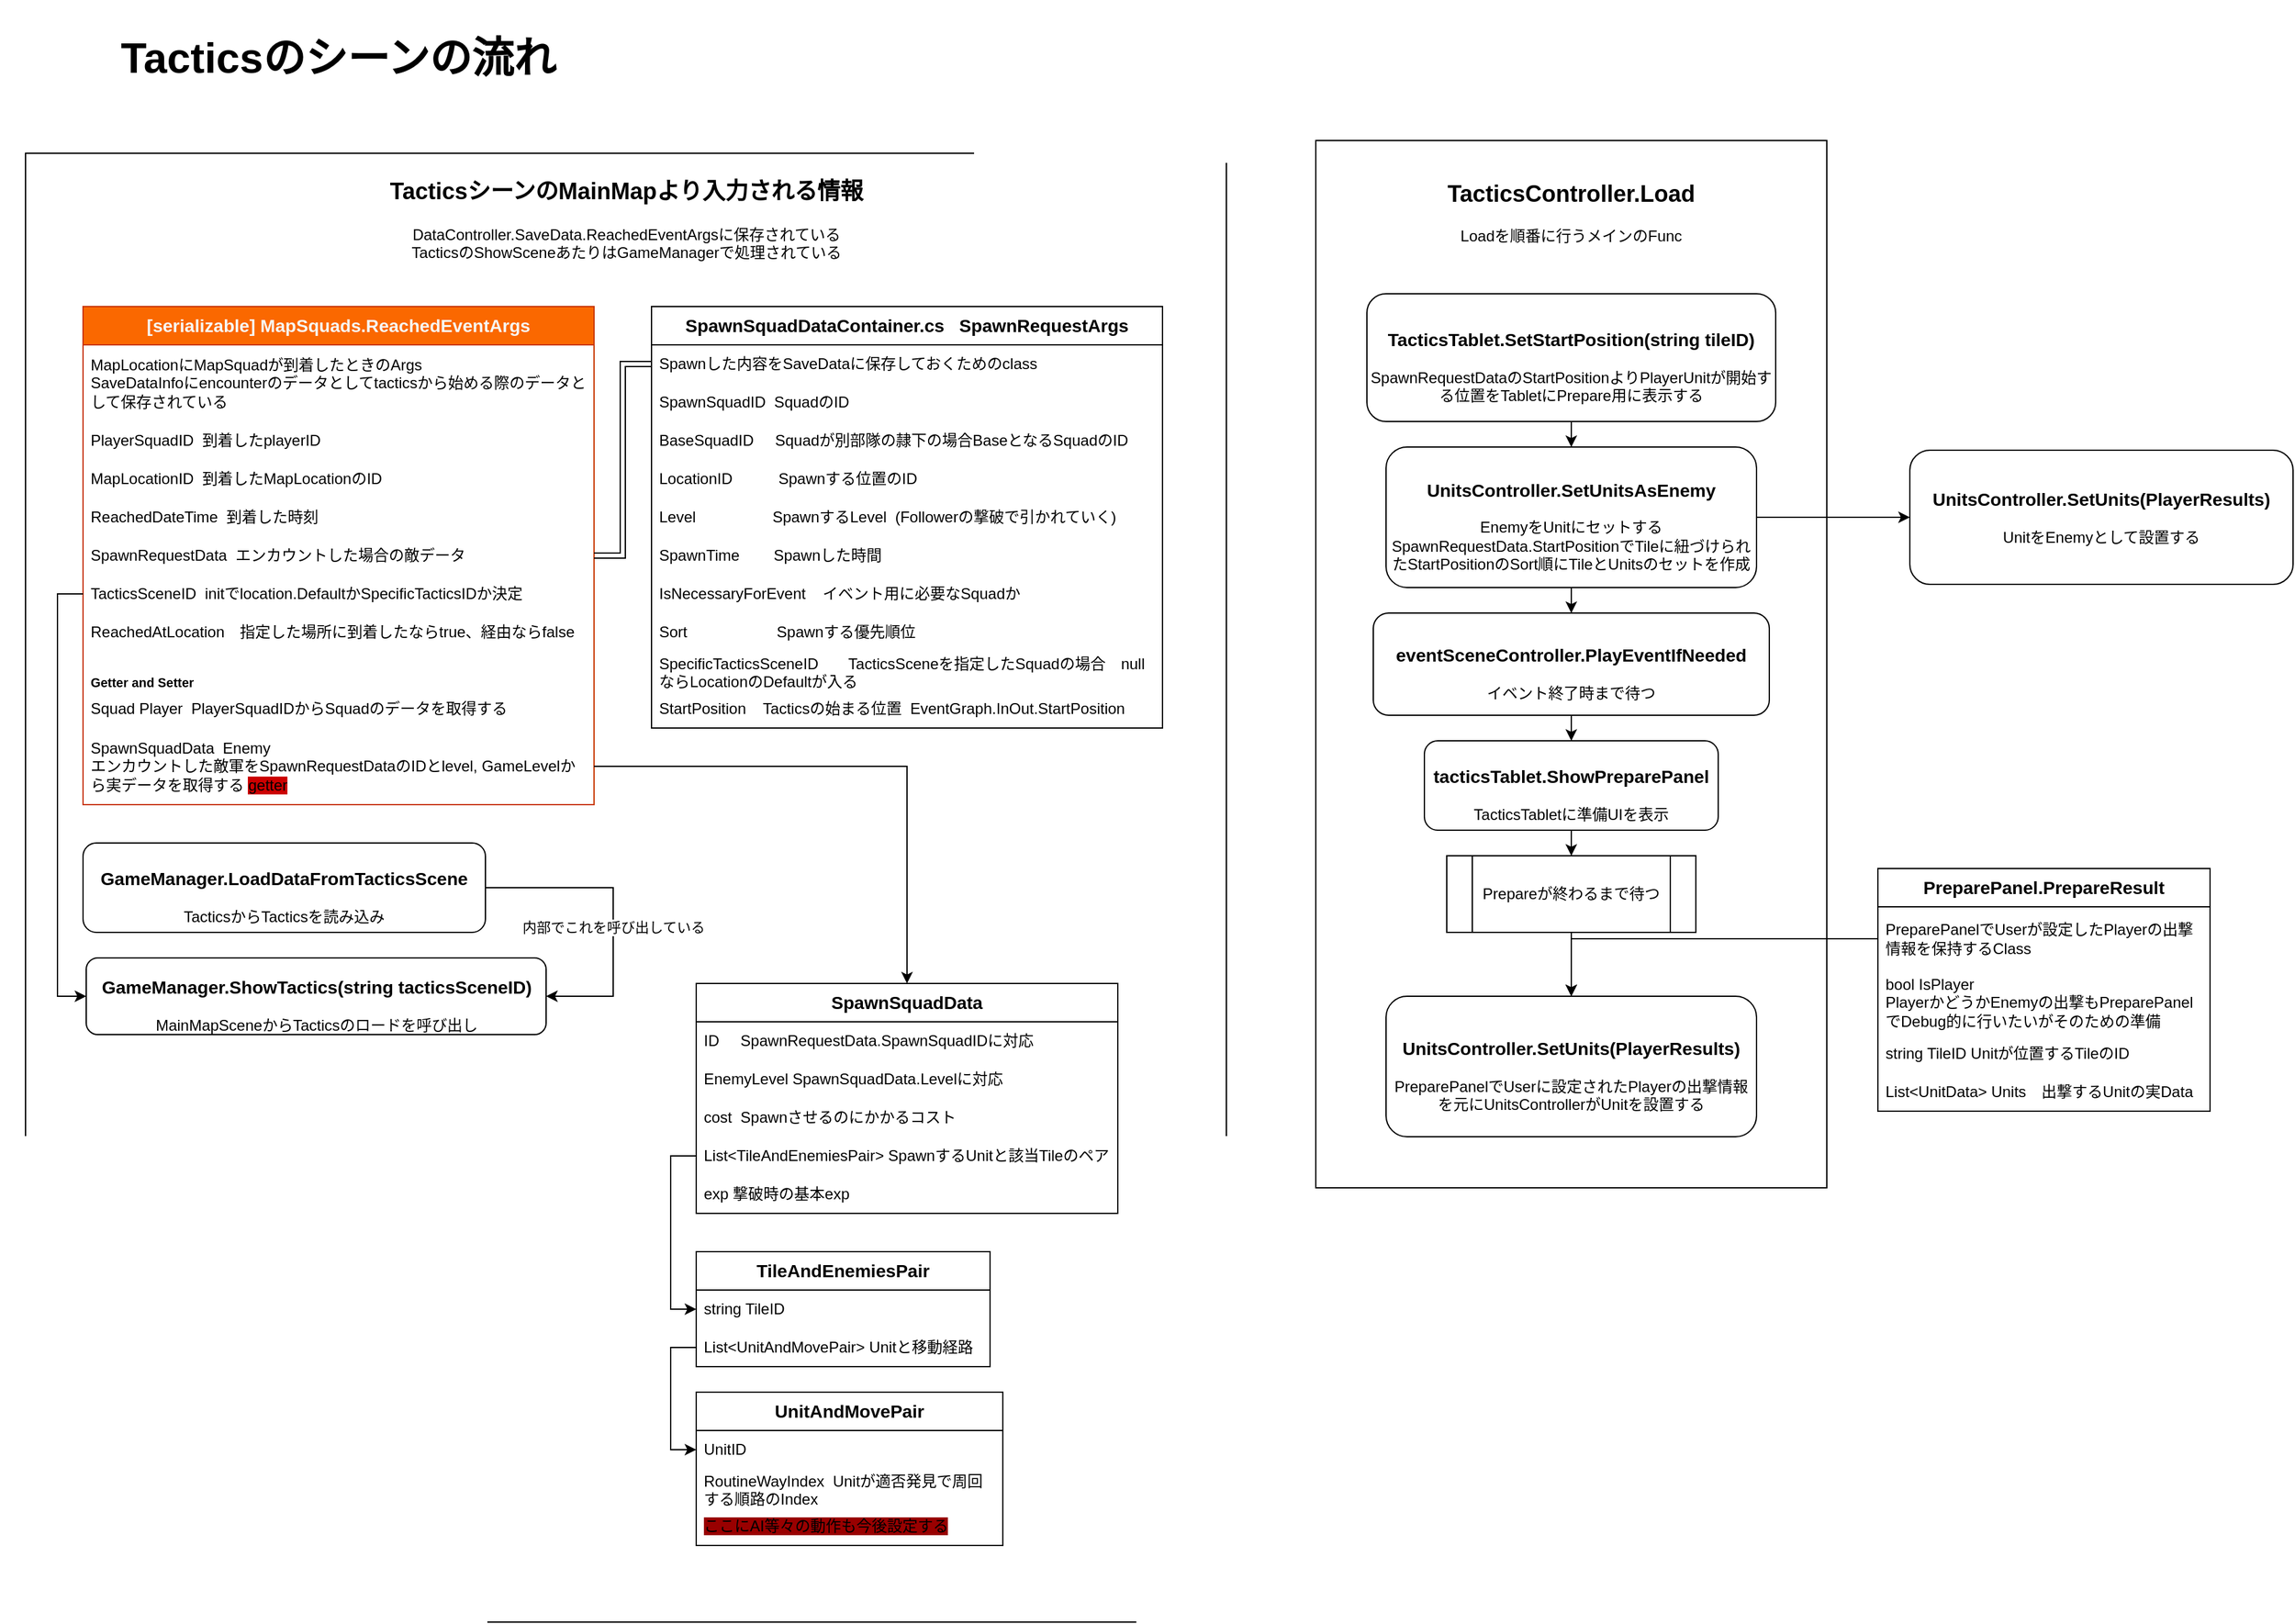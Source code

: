 <mxfile version="24.2.5" type="device">
  <diagram name="ページ1" id="sCDpSftJdvc8JZTHM6sW">
    <mxGraphModel dx="2049" dy="1196" grid="1" gridSize="10" guides="1" tooltips="1" connect="1" arrows="1" fold="1" page="1" pageScale="1" pageWidth="2000" pageHeight="2000" math="0" shadow="0">
      <root>
        <mxCell id="0" />
        <mxCell id="1" parent="0" />
        <mxCell id="z-c96MHRl6IHbRlYh6S7-40" value="" style="rounded=0;whiteSpace=wrap;html=1;movable=0;resizable=0;rotatable=0;deletable=0;editable=0;locked=1;connectable=0;" parent="1" vertex="1">
          <mxGeometry x="1030" y="110" width="400" height="820" as="geometry" />
        </mxCell>
        <mxCell id="z-c96MHRl6IHbRlYh6S7-34" value="" style="rounded=0;whiteSpace=wrap;html=1;movable=0;resizable=0;rotatable=0;deletable=0;editable=0;locked=1;connectable=0;" parent="1" vertex="1">
          <mxGeometry x="20" y="120" width="940" height="1150" as="geometry" />
        </mxCell>
        <mxCell id="z-c96MHRl6IHbRlYh6S7-1" value="&lt;h3&gt;&lt;font color=&quot;#f7f7f7&quot;&gt;[serializable] MapSquads.ReachedEventArgs&lt;/font&gt;&lt;/h3&gt;" style="swimlane;fontStyle=0;childLayout=stackLayout;horizontal=1;startSize=30;horizontalStack=0;resizeParent=1;resizeParentMax=0;resizeLast=0;collapsible=1;marginBottom=0;whiteSpace=wrap;html=1;fillColor=#fa6800;strokeColor=#C73500;fontColor=#000000;" parent="1" vertex="1">
          <mxGeometry x="65" y="240" width="400" height="390" as="geometry" />
        </mxCell>
        <mxCell id="z-c96MHRl6IHbRlYh6S7-2" value="MapLocationにMapSquadが到着したときのArgs&lt;div&gt;SaveDataInfoにencounterのデータとしてtacticsから始める際のデータとして保存されている&lt;/div&gt;" style="text;strokeColor=none;fillColor=none;align=left;verticalAlign=middle;spacingLeft=4;spacingRight=4;overflow=hidden;points=[[0,0.5],[1,0.5]];portConstraint=eastwest;rotatable=0;whiteSpace=wrap;html=1;" parent="z-c96MHRl6IHbRlYh6S7-1" vertex="1">
          <mxGeometry y="30" width="400" height="60" as="geometry" />
        </mxCell>
        <mxCell id="z-c96MHRl6IHbRlYh6S7-3" value="PlayerSquadID&amp;nbsp; 到着したplayerID" style="text;strokeColor=none;fillColor=none;align=left;verticalAlign=middle;spacingLeft=4;spacingRight=4;overflow=hidden;points=[[0,0.5],[1,0.5]];portConstraint=eastwest;rotatable=0;whiteSpace=wrap;html=1;" parent="z-c96MHRl6IHbRlYh6S7-1" vertex="1">
          <mxGeometry y="90" width="400" height="30" as="geometry" />
        </mxCell>
        <mxCell id="z-c96MHRl6IHbRlYh6S7-4" value="MapLocationID&amp;nbsp; 到着したMapLocationのID" style="text;strokeColor=none;fillColor=none;align=left;verticalAlign=middle;spacingLeft=4;spacingRight=4;overflow=hidden;points=[[0,0.5],[1,0.5]];portConstraint=eastwest;rotatable=0;whiteSpace=wrap;html=1;" parent="z-c96MHRl6IHbRlYh6S7-1" vertex="1">
          <mxGeometry y="120" width="400" height="30" as="geometry" />
        </mxCell>
        <mxCell id="z-c96MHRl6IHbRlYh6S7-5" value="ReachedDateTime&amp;nbsp; 到着した時刻" style="text;strokeColor=none;fillColor=none;align=left;verticalAlign=middle;spacingLeft=4;spacingRight=4;overflow=hidden;points=[[0,0.5],[1,0.5]];portConstraint=eastwest;rotatable=0;whiteSpace=wrap;html=1;" parent="z-c96MHRl6IHbRlYh6S7-1" vertex="1">
          <mxGeometry y="150" width="400" height="30" as="geometry" />
        </mxCell>
        <mxCell id="z-c96MHRl6IHbRlYh6S7-6" value="SpawnRequestData&amp;nbsp; エンカウントした場合の敵データ" style="text;strokeColor=none;fillColor=none;align=left;verticalAlign=middle;spacingLeft=4;spacingRight=4;overflow=hidden;points=[[0,0.5],[1,0.5]];portConstraint=eastwest;rotatable=0;whiteSpace=wrap;html=1;" parent="z-c96MHRl6IHbRlYh6S7-1" vertex="1">
          <mxGeometry y="180" width="400" height="30" as="geometry" />
        </mxCell>
        <mxCell id="z-c96MHRl6IHbRlYh6S7-7" value="TacticsSceneID&amp;nbsp; initでlocation.DefaultかSpecificTacticsIDか決定" style="text;strokeColor=none;fillColor=none;align=left;verticalAlign=middle;spacingLeft=4;spacingRight=4;overflow=hidden;points=[[0,0.5],[1,0.5]];portConstraint=eastwest;rotatable=0;whiteSpace=wrap;html=1;" parent="z-c96MHRl6IHbRlYh6S7-1" vertex="1">
          <mxGeometry y="210" width="400" height="30" as="geometry" />
        </mxCell>
        <mxCell id="z-c96MHRl6IHbRlYh6S7-8" value="ReachedAtLocation　指定した場所に到着したならtrue、経由ならfalse" style="text;strokeColor=none;fillColor=none;align=left;verticalAlign=middle;spacingLeft=4;spacingRight=4;overflow=hidden;points=[[0,0.5],[1,0.5]];portConstraint=eastwest;rotatable=0;whiteSpace=wrap;html=1;" parent="z-c96MHRl6IHbRlYh6S7-1" vertex="1">
          <mxGeometry y="240" width="400" height="30" as="geometry" />
        </mxCell>
        <mxCell id="z-c96MHRl6IHbRlYh6S7-9" value="&lt;h5&gt;Getter and Setter&lt;/h5&gt;" style="text;strokeColor=none;fillColor=none;align=left;verticalAlign=middle;spacingLeft=4;spacingRight=4;overflow=hidden;points=[[0,0.5],[1,0.5]];portConstraint=eastwest;rotatable=0;whiteSpace=wrap;html=1;" parent="z-c96MHRl6IHbRlYh6S7-1" vertex="1">
          <mxGeometry y="270" width="400" height="30" as="geometry" />
        </mxCell>
        <mxCell id="z-c96MHRl6IHbRlYh6S7-10" value="Squad Player&amp;nbsp; PlayerSquadIDからSquadのデータを取得する" style="text;strokeColor=none;fillColor=none;align=left;verticalAlign=middle;spacingLeft=4;spacingRight=4;overflow=hidden;points=[[0,0.5],[1,0.5]];portConstraint=eastwest;rotatable=0;whiteSpace=wrap;html=1;" parent="z-c96MHRl6IHbRlYh6S7-1" vertex="1">
          <mxGeometry y="300" width="400" height="30" as="geometry" />
        </mxCell>
        <mxCell id="z-c96MHRl6IHbRlYh6S7-11" value="SpawnSquadData&amp;nbsp; Enemy&amp;nbsp;&lt;div&gt;エンカウントした敵軍をSpawnRequestDataのIDとlevel, GameLevelから実データを取得する &lt;span style=&quot;background-color: rgb(204, 0, 0);&quot;&gt;getter&lt;/span&gt;&lt;/div&gt;" style="text;strokeColor=none;fillColor=none;align=left;verticalAlign=middle;spacingLeft=4;spacingRight=4;overflow=hidden;points=[[0,0.5],[1,0.5]];portConstraint=eastwest;rotatable=0;whiteSpace=wrap;html=1;" parent="z-c96MHRl6IHbRlYh6S7-1" vertex="1">
          <mxGeometry y="330" width="400" height="60" as="geometry" />
        </mxCell>
        <mxCell id="z-c96MHRl6IHbRlYh6S7-12" value="&lt;h3&gt;SpawnSquadDataContainer.cs&amp;nbsp; &amp;nbsp;SpawnRequestArgs&lt;/h3&gt;" style="swimlane;fontStyle=0;childLayout=stackLayout;horizontal=1;startSize=30;horizontalStack=0;resizeParent=1;resizeParentMax=0;resizeLast=0;collapsible=1;marginBottom=0;whiteSpace=wrap;html=1;" parent="1" vertex="1">
          <mxGeometry x="510" y="240" width="400" height="330" as="geometry" />
        </mxCell>
        <mxCell id="z-c96MHRl6IHbRlYh6S7-13" value="Spawnした内容をSaveDataに保存しておくためのclass" style="text;strokeColor=none;fillColor=none;align=left;verticalAlign=middle;spacingLeft=4;spacingRight=4;overflow=hidden;points=[[0,0.5],[1,0.5]];portConstraint=eastwest;rotatable=0;whiteSpace=wrap;html=1;" parent="z-c96MHRl6IHbRlYh6S7-12" vertex="1">
          <mxGeometry y="30" width="400" height="30" as="geometry" />
        </mxCell>
        <mxCell id="z-c96MHRl6IHbRlYh6S7-14" value="SpawnSquadID&amp;nbsp; SquadのID" style="text;strokeColor=none;fillColor=none;align=left;verticalAlign=middle;spacingLeft=4;spacingRight=4;overflow=hidden;points=[[0,0.5],[1,0.5]];portConstraint=eastwest;rotatable=0;whiteSpace=wrap;html=1;" parent="z-c96MHRl6IHbRlYh6S7-12" vertex="1">
          <mxGeometry y="60" width="400" height="30" as="geometry" />
        </mxCell>
        <mxCell id="z-c96MHRl6IHbRlYh6S7-15" value="BaseSquadID&amp;nbsp; &amp;nbsp; &amp;nbsp;Squadが別部隊の隷下の場合BaseとなるSquadのID" style="text;strokeColor=none;fillColor=none;align=left;verticalAlign=middle;spacingLeft=4;spacingRight=4;overflow=hidden;points=[[0,0.5],[1,0.5]];portConstraint=eastwest;rotatable=0;whiteSpace=wrap;html=1;" parent="z-c96MHRl6IHbRlYh6S7-12" vertex="1">
          <mxGeometry y="90" width="400" height="30" as="geometry" />
        </mxCell>
        <mxCell id="z-c96MHRl6IHbRlYh6S7-16" value="LocationID　　　Spawnする位置のID" style="text;strokeColor=none;fillColor=none;align=left;verticalAlign=middle;spacingLeft=4;spacingRight=4;overflow=hidden;points=[[0,0.5],[1,0.5]];portConstraint=eastwest;rotatable=0;whiteSpace=wrap;html=1;" parent="z-c96MHRl6IHbRlYh6S7-12" vertex="1">
          <mxGeometry y="120" width="400" height="30" as="geometry" />
        </mxCell>
        <mxCell id="z-c96MHRl6IHbRlYh6S7-17" value="Level　　　　　SpawnするLevel&amp;nbsp; (Followerの撃破で引かれていく)" style="text;strokeColor=none;fillColor=none;align=left;verticalAlign=middle;spacingLeft=4;spacingRight=4;overflow=hidden;points=[[0,0.5],[1,0.5]];portConstraint=eastwest;rotatable=0;whiteSpace=wrap;html=1;" parent="z-c96MHRl6IHbRlYh6S7-12" vertex="1">
          <mxGeometry y="150" width="400" height="30" as="geometry" />
        </mxCell>
        <mxCell id="z-c96MHRl6IHbRlYh6S7-18" value="SpawnTime&amp;nbsp; &amp;nbsp; &amp;nbsp; &amp;nbsp; Spawnした時間" style="text;strokeColor=none;fillColor=none;align=left;verticalAlign=middle;spacingLeft=4;spacingRight=4;overflow=hidden;points=[[0,0.5],[1,0.5]];portConstraint=eastwest;rotatable=0;whiteSpace=wrap;html=1;" parent="z-c96MHRl6IHbRlYh6S7-12" vertex="1">
          <mxGeometry y="180" width="400" height="30" as="geometry" />
        </mxCell>
        <mxCell id="z-c96MHRl6IHbRlYh6S7-19" value="IsNecessaryForEvent&amp;nbsp; &amp;nbsp; イベント用に必要なSquadか" style="text;strokeColor=none;fillColor=none;align=left;verticalAlign=middle;spacingLeft=4;spacingRight=4;overflow=hidden;points=[[0,0.5],[1,0.5]];portConstraint=eastwest;rotatable=0;whiteSpace=wrap;html=1;" parent="z-c96MHRl6IHbRlYh6S7-12" vertex="1">
          <mxGeometry y="210" width="400" height="30" as="geometry" />
        </mxCell>
        <mxCell id="z-c96MHRl6IHbRlYh6S7-20" value="Sort&amp;nbsp; &amp;nbsp; &amp;nbsp; &amp;nbsp; &amp;nbsp; &amp;nbsp; &amp;nbsp; &amp;nbsp; &amp;nbsp; &amp;nbsp; &amp;nbsp;Spawnする優先順位" style="text;strokeColor=none;fillColor=none;align=left;verticalAlign=middle;spacingLeft=4;spacingRight=4;overflow=hidden;points=[[0,0.5],[1,0.5]];portConstraint=eastwest;rotatable=0;whiteSpace=wrap;html=1;" parent="z-c96MHRl6IHbRlYh6S7-12" vertex="1">
          <mxGeometry y="240" width="400" height="30" as="geometry" />
        </mxCell>
        <mxCell id="z-c96MHRl6IHbRlYh6S7-21" value="SpecificTacticsSceneID&amp;nbsp; &amp;nbsp; &amp;nbsp; &amp;nbsp;TacticsSceneを指定したSquadの場合　nullならLocationのDefaultが入る" style="text;strokeColor=none;fillColor=none;align=left;verticalAlign=middle;spacingLeft=4;spacingRight=4;overflow=hidden;points=[[0,0.5],[1,0.5]];portConstraint=eastwest;rotatable=0;whiteSpace=wrap;html=1;" parent="z-c96MHRl6IHbRlYh6S7-12" vertex="1">
          <mxGeometry y="270" width="400" height="30" as="geometry" />
        </mxCell>
        <mxCell id="z-c96MHRl6IHbRlYh6S7-22" value="StartPosition&amp;nbsp; &amp;nbsp; Tacticsの始まる位置&amp;nbsp; EventGraph.InOut.StartPosition" style="text;strokeColor=none;fillColor=none;align=left;verticalAlign=middle;spacingLeft=4;spacingRight=4;overflow=hidden;points=[[0,0.5],[1,0.5]];portConstraint=eastwest;rotatable=0;whiteSpace=wrap;html=1;" parent="z-c96MHRl6IHbRlYh6S7-12" vertex="1">
          <mxGeometry y="300" width="400" height="30" as="geometry" />
        </mxCell>
        <mxCell id="z-c96MHRl6IHbRlYh6S7-23" value="&lt;h1&gt;&lt;font style=&quot;font-size: 33px;&quot;&gt;Tacticsのシーンの流れ&lt;/font&gt;&lt;/h1&gt;" style="text;html=1;align=center;verticalAlign=middle;whiteSpace=wrap;rounded=0;" parent="1" vertex="1">
          <mxGeometry width="530" height="90" as="geometry" />
        </mxCell>
        <mxCell id="z-c96MHRl6IHbRlYh6S7-24" value="&lt;h2&gt;TacticsシーンのMainMapより入力される情報&lt;/h2&gt;&lt;div&gt;DataController.SaveData.ReachedEventArgsに保存されている&lt;/div&gt;&lt;div&gt;TacticsのShowSceneあたりはGameManagerで処理されている&lt;/div&gt;" style="text;html=1;align=center;verticalAlign=middle;whiteSpace=wrap;rounded=0;movable=0;resizable=0;rotatable=0;deletable=0;editable=0;locked=1;connectable=0;" parent="1" vertex="1">
          <mxGeometry x="302.5" y="150" width="375" height="30" as="geometry" />
        </mxCell>
        <mxCell id="z-c96MHRl6IHbRlYh6S7-28" style="edgeStyle=orthogonalEdgeStyle;rounded=0;orthogonalLoop=1;jettySize=auto;html=1;entryX=1;entryY=0.5;entryDx=0;entryDy=0;exitX=1;exitY=0.5;exitDx=0;exitDy=0;" parent="1" source="z-c96MHRl6IHbRlYh6S7-26" target="z-c96MHRl6IHbRlYh6S7-27" edge="1">
          <mxGeometry relative="1" as="geometry">
            <Array as="points">
              <mxPoint x="480" y="695" />
              <mxPoint x="480" y="780" />
            </Array>
          </mxGeometry>
        </mxCell>
        <mxCell id="z-c96MHRl6IHbRlYh6S7-29" value="内部でこれを呼び出している" style="edgeLabel;html=1;align=center;verticalAlign=middle;resizable=0;points=[];" parent="z-c96MHRl6IHbRlYh6S7-28" vertex="1" connectable="0">
          <mxGeometry x="0.236" relative="1" as="geometry">
            <mxPoint y="-16" as="offset" />
          </mxGeometry>
        </mxCell>
        <mxCell id="z-c96MHRl6IHbRlYh6S7-26" value="&lt;h3&gt;GameManager.LoadDataFromTacticsScene&lt;/h3&gt;&lt;div&gt;TacticsからTacticsを読み込み&lt;/div&gt;" style="rounded=1;whiteSpace=wrap;html=1;" parent="1" vertex="1">
          <mxGeometry x="65" y="660" width="315" height="70" as="geometry" />
        </mxCell>
        <mxCell id="z-c96MHRl6IHbRlYh6S7-27" value="&lt;h3&gt;GameManager.ShowTactics(string tacticsSceneID)&lt;/h3&gt;&lt;div&gt;MainMapSceneからTacticsのロードを呼び出し&lt;/div&gt;" style="rounded=1;whiteSpace=wrap;html=1;" parent="1" vertex="1">
          <mxGeometry x="67.5" y="750" width="360" height="60" as="geometry" />
        </mxCell>
        <mxCell id="z-c96MHRl6IHbRlYh6S7-30" style="edgeStyle=orthogonalEdgeStyle;rounded=0;orthogonalLoop=1;jettySize=auto;html=1;entryX=0;entryY=0.5;entryDx=0;entryDy=0;" parent="1" source="z-c96MHRl6IHbRlYh6S7-7" target="z-c96MHRl6IHbRlYh6S7-27" edge="1">
          <mxGeometry relative="1" as="geometry" />
        </mxCell>
        <mxCell id="z-c96MHRl6IHbRlYh6S7-32" style="edgeStyle=orthogonalEdgeStyle;rounded=0;orthogonalLoop=1;jettySize=auto;html=1;shape=link;" parent="1" source="z-c96MHRl6IHbRlYh6S7-13" target="z-c96MHRl6IHbRlYh6S7-6" edge="1">
          <mxGeometry relative="1" as="geometry" />
        </mxCell>
        <mxCell id="z-c96MHRl6IHbRlYh6S7-47" value="" style="edgeStyle=orthogonalEdgeStyle;rounded=0;orthogonalLoop=1;jettySize=auto;html=1;" parent="1" source="z-c96MHRl6IHbRlYh6S7-35" target="z-c96MHRl6IHbRlYh6S7-41" edge="1">
          <mxGeometry relative="1" as="geometry" />
        </mxCell>
        <mxCell id="gAJQrgaK4tt0CnrQDoEg-7" value="" style="edgeStyle=orthogonalEdgeStyle;rounded=0;orthogonalLoop=1;jettySize=auto;html=1;" parent="1" source="z-c96MHRl6IHbRlYh6S7-35" target="gAJQrgaK4tt0CnrQDoEg-6" edge="1">
          <mxGeometry relative="1" as="geometry" />
        </mxCell>
        <mxCell id="z-c96MHRl6IHbRlYh6S7-35" value="&lt;h3&gt;UnitsController.SetUnitsAsEnemy&lt;/h3&gt;&lt;div&gt;EnemyをUnitにセットする&lt;/div&gt;&lt;div&gt;SpawnRequestData.StartPositionでTileに紐づけられたStartPositionのSort順にTileとUnitsのセットを作成&lt;/div&gt;" style="rounded=1;whiteSpace=wrap;html=1;" parent="1" vertex="1">
          <mxGeometry x="1085" y="350" width="290" height="110" as="geometry" />
        </mxCell>
        <mxCell id="z-c96MHRl6IHbRlYh6S7-46" value="" style="edgeStyle=orthogonalEdgeStyle;rounded=0;orthogonalLoop=1;jettySize=auto;html=1;" parent="1" source="z-c96MHRl6IHbRlYh6S7-38" target="z-c96MHRl6IHbRlYh6S7-35" edge="1">
          <mxGeometry relative="1" as="geometry" />
        </mxCell>
        <mxCell id="z-c96MHRl6IHbRlYh6S7-38" value="&lt;h3&gt;TacticsTablet.SetStartPosition(string tileID)&lt;/h3&gt;&lt;div&gt;SpawnRequestDataのStartPositionよりPlayerUnitが開始する位置をTabletにPrepare用に表示する&lt;/div&gt;" style="rounded=1;whiteSpace=wrap;html=1;" parent="1" vertex="1">
          <mxGeometry x="1070" y="230" width="320" height="100" as="geometry" />
        </mxCell>
        <mxCell id="z-c96MHRl6IHbRlYh6S7-39" value="&lt;h2 style=&quot;&quot;&gt;TacticsController.Load&lt;/h2&gt;&lt;h1 style=&quot;margin-top: 0px;&quot;&gt;&lt;div style=&quot;font-size: 12px; font-weight: 400;&quot;&gt;Loadを順番に行うメインのFunc&lt;/div&gt;&lt;/h1&gt;" style="text;html=1;whiteSpace=wrap;overflow=hidden;rounded=0;align=center;" parent="1" vertex="1">
          <mxGeometry x="1120" y="120" width="220" height="80" as="geometry" />
        </mxCell>
        <mxCell id="z-c96MHRl6IHbRlYh6S7-50" style="edgeStyle=orthogonalEdgeStyle;rounded=0;orthogonalLoop=1;jettySize=auto;html=1;" parent="1" source="z-c96MHRl6IHbRlYh6S7-41" target="z-c96MHRl6IHbRlYh6S7-42" edge="1">
          <mxGeometry relative="1" as="geometry" />
        </mxCell>
        <mxCell id="z-c96MHRl6IHbRlYh6S7-41" value="&lt;h3&gt;eventSceneController.PlayEventIfNeeded&lt;/h3&gt;&lt;div&gt;イベント終了時まで待つ&lt;/div&gt;" style="rounded=1;whiteSpace=wrap;html=1;" parent="1" vertex="1">
          <mxGeometry x="1075" y="480" width="310" height="80" as="geometry" />
        </mxCell>
        <mxCell id="z-c96MHRl6IHbRlYh6S7-51" style="edgeStyle=orthogonalEdgeStyle;rounded=0;orthogonalLoop=1;jettySize=auto;html=1;" parent="1" source="z-c96MHRl6IHbRlYh6S7-42" target="z-c96MHRl6IHbRlYh6S7-44" edge="1">
          <mxGeometry relative="1" as="geometry" />
        </mxCell>
        <mxCell id="z-c96MHRl6IHbRlYh6S7-42" value="&lt;h3&gt;tacticsTablet.ShowPreparePanel&lt;/h3&gt;&lt;div&gt;TacticsTabletに準備UIを表示&lt;/div&gt;" style="rounded=1;whiteSpace=wrap;html=1;" parent="1" vertex="1">
          <mxGeometry x="1115" y="580" width="230" height="70" as="geometry" />
        </mxCell>
        <mxCell id="z-c96MHRl6IHbRlYh6S7-52" style="edgeStyle=orthogonalEdgeStyle;rounded=0;orthogonalLoop=1;jettySize=auto;html=1;" parent="1" source="z-c96MHRl6IHbRlYh6S7-44" target="z-c96MHRl6IHbRlYh6S7-45" edge="1">
          <mxGeometry relative="1" as="geometry" />
        </mxCell>
        <mxCell id="z-c96MHRl6IHbRlYh6S7-44" value="Prepareが終わるまで待つ" style="shape=process;whiteSpace=wrap;html=1;backgroundOutline=1;" parent="1" vertex="1">
          <mxGeometry x="1132.5" y="670" width="195" height="60" as="geometry" />
        </mxCell>
        <mxCell id="z-c96MHRl6IHbRlYh6S7-45" value="&lt;h3&gt;UnitsController.SetUnits(PlayerResults)&lt;/h3&gt;&lt;div&gt;PreparePanelでUserに設定されたPlayerの出撃情報を元にUnitsControllerがUnitを設置する&lt;/div&gt;" style="rounded=1;whiteSpace=wrap;html=1;" parent="1" vertex="1">
          <mxGeometry x="1085" y="780" width="290" height="110" as="geometry" />
        </mxCell>
        <mxCell id="z-c96MHRl6IHbRlYh6S7-53" value="&lt;h3&gt;PreparePanel.PrepareResult&lt;/h3&gt;" style="swimlane;fontStyle=0;childLayout=stackLayout;horizontal=1;startSize=30;horizontalStack=0;resizeParent=1;resizeParentMax=0;resizeLast=0;collapsible=1;marginBottom=0;whiteSpace=wrap;html=1;" parent="1" vertex="1">
          <mxGeometry x="1470" y="680" width="260" height="190" as="geometry" />
        </mxCell>
        <mxCell id="z-c96MHRl6IHbRlYh6S7-54" value="PreparePanelでUserが設定したPlayerの出撃情報を保持するClass" style="text;strokeColor=none;fillColor=none;align=left;verticalAlign=middle;spacingLeft=4;spacingRight=4;overflow=hidden;points=[[0,0.5],[1,0.5]];portConstraint=eastwest;rotatable=0;whiteSpace=wrap;html=1;" parent="z-c96MHRl6IHbRlYh6S7-53" vertex="1">
          <mxGeometry y="30" width="260" height="50" as="geometry" />
        </mxCell>
        <mxCell id="z-c96MHRl6IHbRlYh6S7-55" value="bool IsPlayer&amp;nbsp;&amp;nbsp;&lt;div&gt;PlayerかどうかEnemyの出撃もPreparePanelでDebug的に行いたいがそのための準備&lt;/div&gt;" style="text;strokeColor=none;fillColor=none;align=left;verticalAlign=middle;spacingLeft=4;spacingRight=4;overflow=hidden;points=[[0,0.5],[1,0.5]];portConstraint=eastwest;rotatable=0;whiteSpace=wrap;html=1;" parent="z-c96MHRl6IHbRlYh6S7-53" vertex="1">
          <mxGeometry y="80" width="260" height="50" as="geometry" />
        </mxCell>
        <mxCell id="z-c96MHRl6IHbRlYh6S7-56" value="string TileID Unitが位置するTileのID" style="text;strokeColor=none;fillColor=none;align=left;verticalAlign=middle;spacingLeft=4;spacingRight=4;overflow=hidden;points=[[0,0.5],[1,0.5]];portConstraint=eastwest;rotatable=0;whiteSpace=wrap;html=1;" parent="z-c96MHRl6IHbRlYh6S7-53" vertex="1">
          <mxGeometry y="130" width="260" height="30" as="geometry" />
        </mxCell>
        <mxCell id="z-c96MHRl6IHbRlYh6S7-58" value="List&amp;lt;UnitData&amp;gt; Units　出撃するUnitの実Data" style="text;strokeColor=none;fillColor=none;align=left;verticalAlign=middle;spacingLeft=4;spacingRight=4;overflow=hidden;points=[[0,0.5],[1,0.5]];portConstraint=eastwest;rotatable=0;whiteSpace=wrap;html=1;" parent="z-c96MHRl6IHbRlYh6S7-53" vertex="1">
          <mxGeometry y="160" width="260" height="30" as="geometry" />
        </mxCell>
        <mxCell id="z-c96MHRl6IHbRlYh6S7-57" style="edgeStyle=orthogonalEdgeStyle;rounded=0;orthogonalLoop=1;jettySize=auto;html=1;entryX=0.5;entryY=0;entryDx=0;entryDy=0;" parent="1" source="z-c96MHRl6IHbRlYh6S7-54" target="z-c96MHRl6IHbRlYh6S7-45" edge="1">
          <mxGeometry relative="1" as="geometry">
            <mxPoint x="1230" y="730" as="targetPoint" />
          </mxGeometry>
        </mxCell>
        <mxCell id="gAJQrgaK4tt0CnrQDoEg-6" value="&lt;h3&gt;UnitsController.SetUnits(PlayerResults)&lt;/h3&gt;&lt;div&gt;UnitをEnemyとして設置する&lt;/div&gt;&lt;div&gt;&lt;br&gt;&lt;/div&gt;" style="whiteSpace=wrap;html=1;rounded=1;" parent="1" vertex="1">
          <mxGeometry x="1495" y="352.5" width="300" height="105" as="geometry" />
        </mxCell>
        <mxCell id="pYhYACQezAOqSWnVNLAG-1" value="&lt;h3&gt;SpawnSquadData&lt;/h3&gt;" style="swimlane;fontStyle=0;childLayout=stackLayout;horizontal=1;startSize=30;horizontalStack=0;resizeParent=1;resizeParentMax=0;resizeLast=0;collapsible=1;marginBottom=0;whiteSpace=wrap;html=1;" parent="1" vertex="1">
          <mxGeometry x="545" y="770" width="330" height="180" as="geometry" />
        </mxCell>
        <mxCell id="pYhYACQezAOqSWnVNLAG-2" value="ID&amp;nbsp; &amp;nbsp; &amp;nbsp;SpawnRequestData.SpawnSquadIDに対応" style="text;strokeColor=none;fillColor=none;align=left;verticalAlign=middle;spacingLeft=4;spacingRight=4;overflow=hidden;points=[[0,0.5],[1,0.5]];portConstraint=eastwest;rotatable=0;whiteSpace=wrap;html=1;" parent="pYhYACQezAOqSWnVNLAG-1" vertex="1">
          <mxGeometry y="30" width="330" height="30" as="geometry" />
        </mxCell>
        <mxCell id="pYhYACQezAOqSWnVNLAG-3" value="EnemyLevel SpawnSquadData.Levelに対応" style="text;strokeColor=none;fillColor=none;align=left;verticalAlign=middle;spacingLeft=4;spacingRight=4;overflow=hidden;points=[[0,0.5],[1,0.5]];portConstraint=eastwest;rotatable=0;whiteSpace=wrap;html=1;" parent="pYhYACQezAOqSWnVNLAG-1" vertex="1">
          <mxGeometry y="60" width="330" height="30" as="geometry" />
        </mxCell>
        <mxCell id="pYhYACQezAOqSWnVNLAG-4" value="cost&amp;nbsp; Spawnさせるのにかかるコスト" style="text;strokeColor=none;fillColor=none;align=left;verticalAlign=middle;spacingLeft=4;spacingRight=4;overflow=hidden;points=[[0,0.5],[1,0.5]];portConstraint=eastwest;rotatable=0;whiteSpace=wrap;html=1;" parent="pYhYACQezAOqSWnVNLAG-1" vertex="1">
          <mxGeometry y="90" width="330" height="30" as="geometry" />
        </mxCell>
        <mxCell id="pYhYACQezAOqSWnVNLAG-5" value="List&amp;lt;TileAndEnemiesPair&amp;gt; SpawnするUnitと該当Tileのペア" style="text;strokeColor=none;fillColor=none;align=left;verticalAlign=middle;spacingLeft=4;spacingRight=4;overflow=hidden;points=[[0,0.5],[1,0.5]];portConstraint=eastwest;rotatable=0;whiteSpace=wrap;html=1;" parent="pYhYACQezAOqSWnVNLAG-1" vertex="1">
          <mxGeometry y="120" width="330" height="30" as="geometry" />
        </mxCell>
        <mxCell id="pYhYACQezAOqSWnVNLAG-6" value="exp 撃破時の基本exp" style="text;strokeColor=none;fillColor=none;align=left;verticalAlign=middle;spacingLeft=4;spacingRight=4;overflow=hidden;points=[[0,0.5],[1,0.5]];portConstraint=eastwest;rotatable=0;whiteSpace=wrap;html=1;" parent="pYhYACQezAOqSWnVNLAG-1" vertex="1">
          <mxGeometry y="150" width="330" height="30" as="geometry" />
        </mxCell>
        <mxCell id="Sppei-j8mScPbz1rCZ5X-1" value="&lt;h3&gt;TileAndEnemiesPair&lt;/h3&gt;" style="swimlane;fontStyle=0;childLayout=stackLayout;horizontal=1;startSize=30;horizontalStack=0;resizeParent=1;resizeParentMax=0;resizeLast=0;collapsible=1;marginBottom=0;whiteSpace=wrap;html=1;" vertex="1" parent="1">
          <mxGeometry x="545" y="980" width="230" height="90" as="geometry" />
        </mxCell>
        <mxCell id="Sppei-j8mScPbz1rCZ5X-2" value="string TileID" style="text;strokeColor=none;fillColor=none;align=left;verticalAlign=middle;spacingLeft=4;spacingRight=4;overflow=hidden;points=[[0,0.5],[1,0.5]];portConstraint=eastwest;rotatable=0;whiteSpace=wrap;html=1;" vertex="1" parent="Sppei-j8mScPbz1rCZ5X-1">
          <mxGeometry y="30" width="230" height="30" as="geometry" />
        </mxCell>
        <mxCell id="Sppei-j8mScPbz1rCZ5X-3" value="List&amp;lt;UnitAndMovePair&amp;gt; Unitと移動経路" style="text;strokeColor=none;fillColor=none;align=left;verticalAlign=middle;spacingLeft=4;spacingRight=4;overflow=hidden;points=[[0,0.5],[1,0.5]];portConstraint=eastwest;rotatable=0;whiteSpace=wrap;html=1;" vertex="1" parent="Sppei-j8mScPbz1rCZ5X-1">
          <mxGeometry y="60" width="230" height="30" as="geometry" />
        </mxCell>
        <mxCell id="Sppei-j8mScPbz1rCZ5X-5" value="" style="edgeStyle=orthogonalEdgeStyle;rounded=0;orthogonalLoop=1;jettySize=auto;html=1;entryX=0;entryY=0.5;entryDx=0;entryDy=0;" edge="1" parent="1" source="pYhYACQezAOqSWnVNLAG-5" target="Sppei-j8mScPbz1rCZ5X-2">
          <mxGeometry relative="1" as="geometry" />
        </mxCell>
        <mxCell id="Sppei-j8mScPbz1rCZ5X-6" value="&lt;h3&gt;UnitAndMovePair&lt;/h3&gt;" style="swimlane;fontStyle=0;childLayout=stackLayout;horizontal=1;startSize=30;horizontalStack=0;resizeParent=1;resizeParentMax=0;resizeLast=0;collapsible=1;marginBottom=0;whiteSpace=wrap;html=1;" vertex="1" parent="1">
          <mxGeometry x="545" y="1090" width="240" height="120" as="geometry" />
        </mxCell>
        <mxCell id="Sppei-j8mScPbz1rCZ5X-7" value="UnitID" style="text;strokeColor=none;fillColor=none;align=left;verticalAlign=middle;spacingLeft=4;spacingRight=4;overflow=hidden;points=[[0,0.5],[1,0.5]];portConstraint=eastwest;rotatable=0;whiteSpace=wrap;html=1;" vertex="1" parent="Sppei-j8mScPbz1rCZ5X-6">
          <mxGeometry y="30" width="240" height="30" as="geometry" />
        </mxCell>
        <mxCell id="Sppei-j8mScPbz1rCZ5X-8" value="RoutineWayIndex&amp;nbsp; Unitが適否発見で周回する順路のIndex" style="text;strokeColor=none;fillColor=none;align=left;verticalAlign=middle;spacingLeft=4;spacingRight=4;overflow=hidden;points=[[0,0.5],[1,0.5]];portConstraint=eastwest;rotatable=0;whiteSpace=wrap;html=1;" vertex="1" parent="Sppei-j8mScPbz1rCZ5X-6">
          <mxGeometry y="60" width="240" height="30" as="geometry" />
        </mxCell>
        <mxCell id="Sppei-j8mScPbz1rCZ5X-9" value="&lt;span style=&quot;background-color: rgb(153, 0, 0);&quot;&gt;ここにAI等々の動作も今後設定する&lt;/span&gt;" style="text;strokeColor=none;fillColor=none;align=left;verticalAlign=middle;spacingLeft=4;spacingRight=4;overflow=hidden;points=[[0,0.5],[1,0.5]];portConstraint=eastwest;rotatable=0;whiteSpace=wrap;html=1;" vertex="1" parent="Sppei-j8mScPbz1rCZ5X-6">
          <mxGeometry y="90" width="240" height="30" as="geometry" />
        </mxCell>
        <mxCell id="Sppei-j8mScPbz1rCZ5X-10" value="" style="edgeStyle=orthogonalEdgeStyle;rounded=0;orthogonalLoop=1;jettySize=auto;html=1;entryX=0;entryY=0.5;entryDx=0;entryDy=0;exitX=0;exitY=0.5;exitDx=0;exitDy=0;" edge="1" parent="1" source="Sppei-j8mScPbz1rCZ5X-3" target="Sppei-j8mScPbz1rCZ5X-7">
          <mxGeometry relative="1" as="geometry" />
        </mxCell>
        <mxCell id="Sppei-j8mScPbz1rCZ5X-11" style="edgeStyle=orthogonalEdgeStyle;rounded=0;orthogonalLoop=1;jettySize=auto;html=1;" edge="1" parent="1" source="z-c96MHRl6IHbRlYh6S7-11" target="pYhYACQezAOqSWnVNLAG-1">
          <mxGeometry relative="1" as="geometry" />
        </mxCell>
      </root>
    </mxGraphModel>
  </diagram>
</mxfile>
